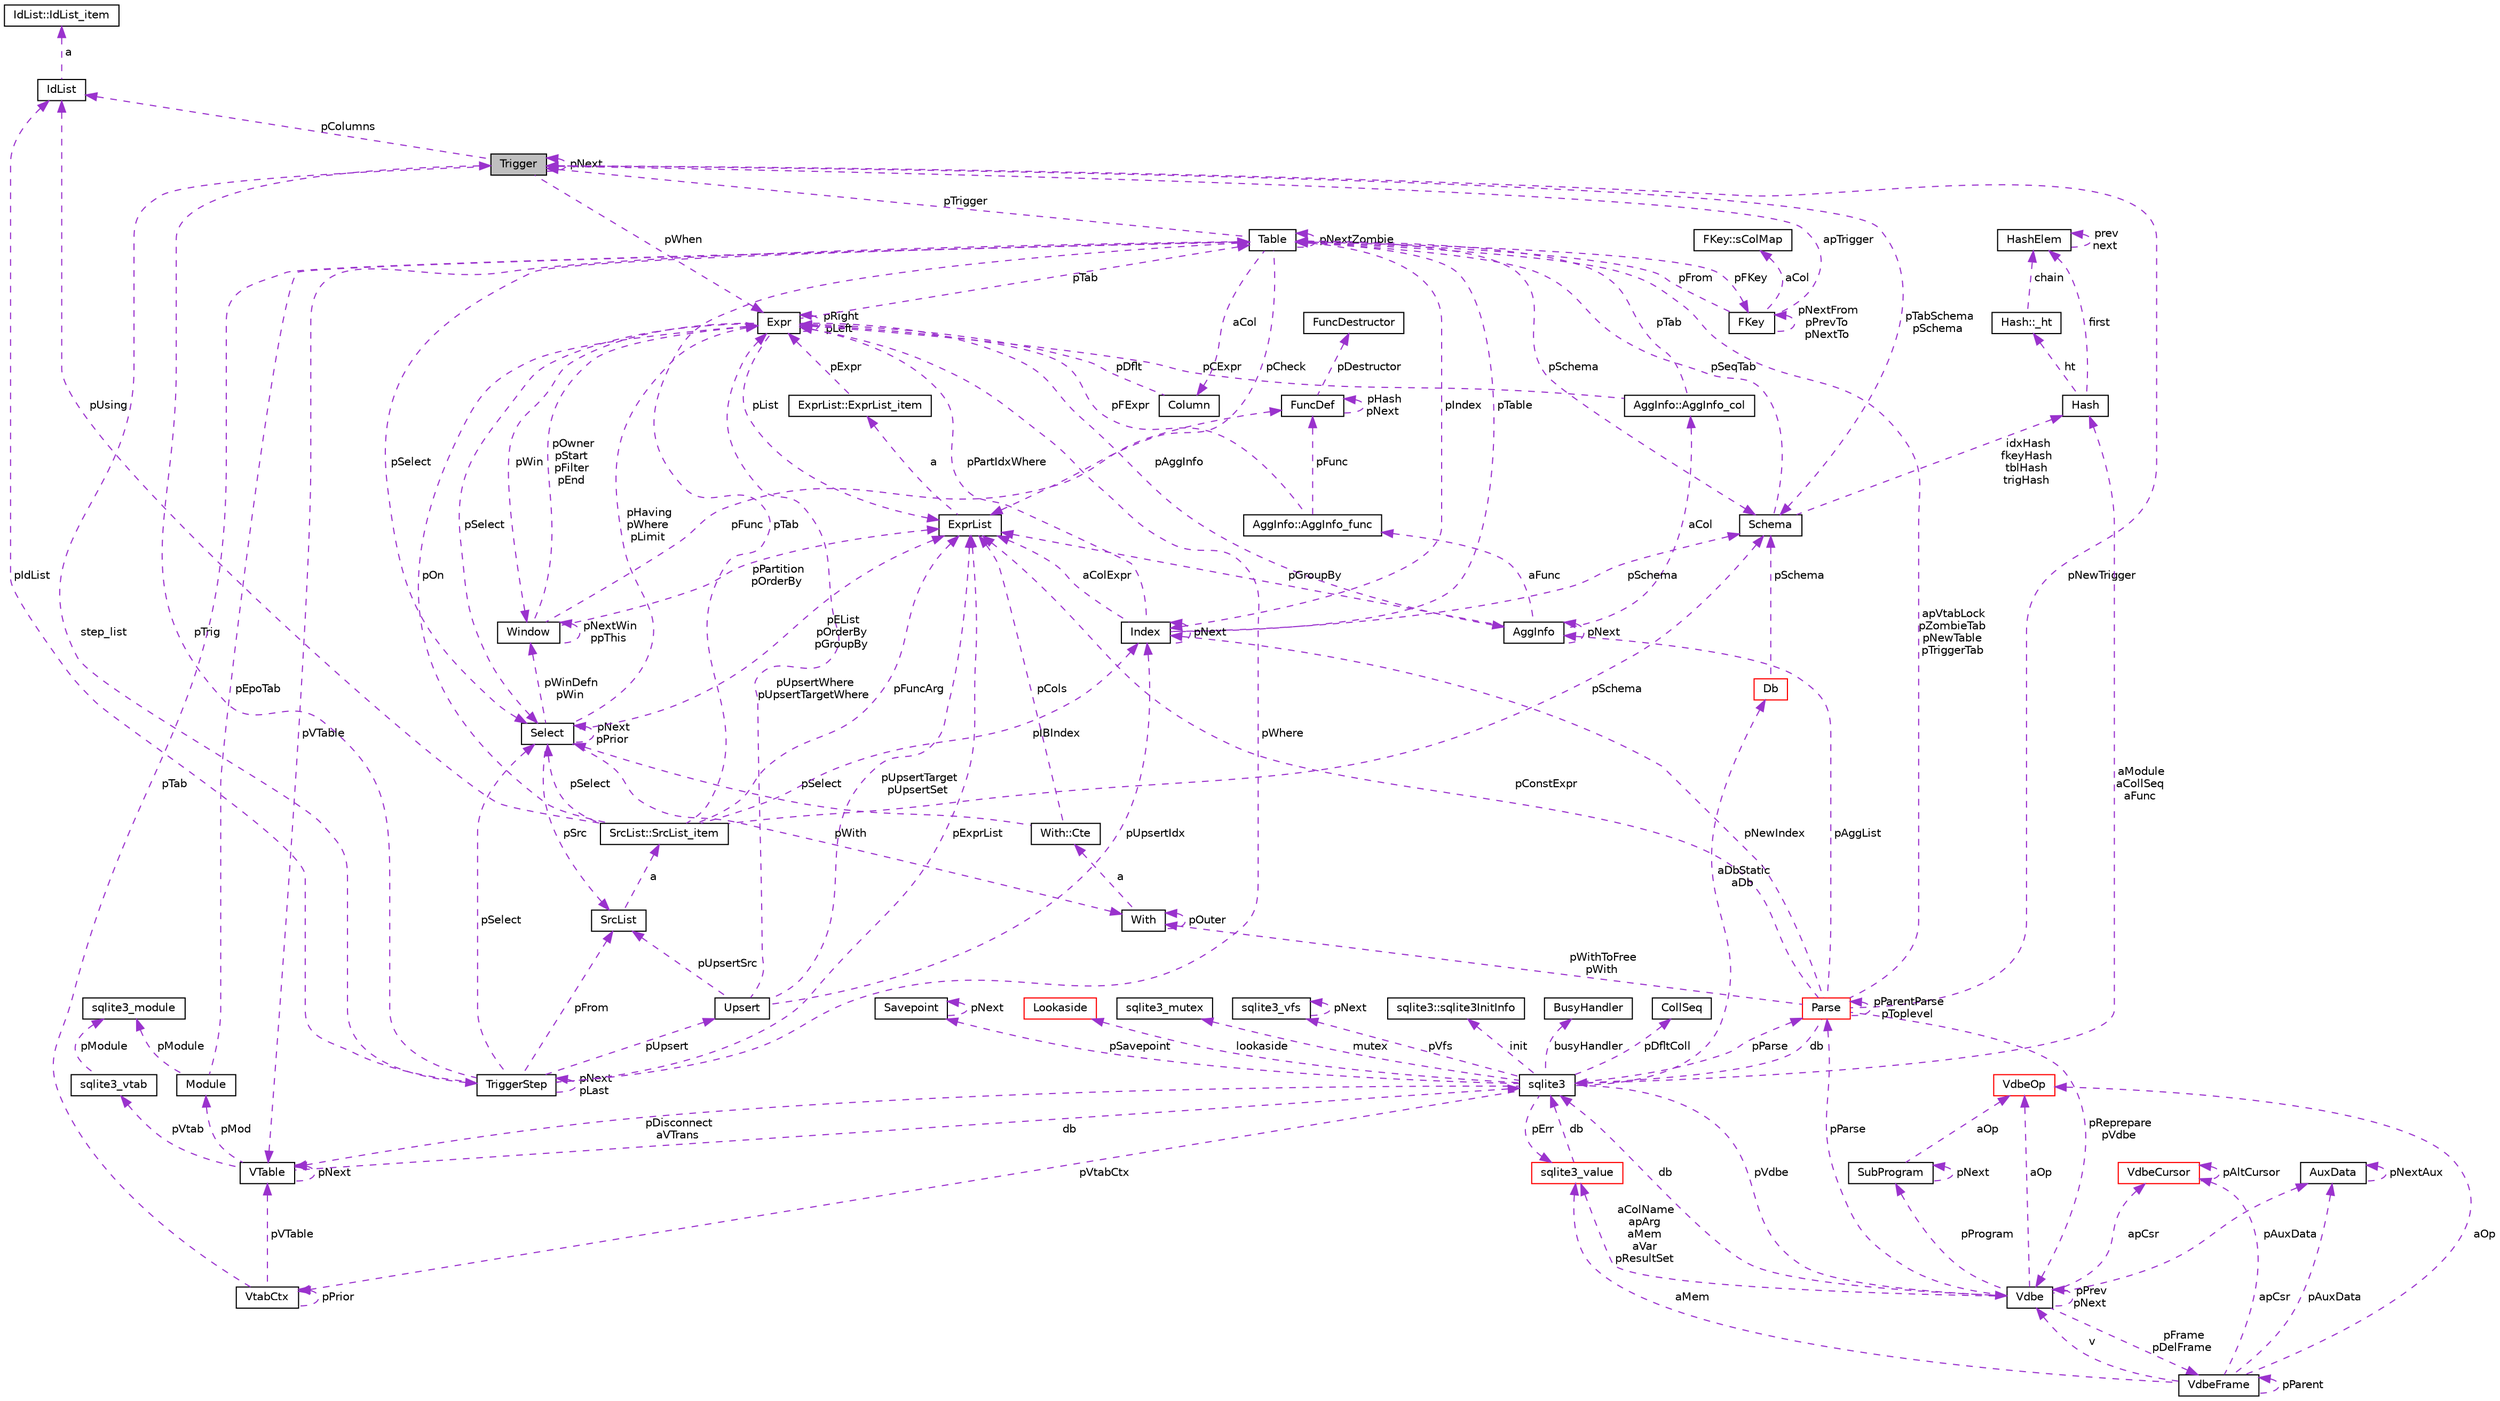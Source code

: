 digraph "Trigger"
{
 // LATEX_PDF_SIZE
  edge [fontname="Helvetica",fontsize="10",labelfontname="Helvetica",labelfontsize="10"];
  node [fontname="Helvetica",fontsize="10",shape=record];
  Node1 [label="Trigger",height=0.2,width=0.4,color="black", fillcolor="grey75", style="filled", fontcolor="black",tooltip=" "];
  Node2 -> Node1 [dir="back",color="darkorchid3",fontsize="10",style="dashed",label=" step_list" ,fontname="Helvetica"];
  Node2 [label="TriggerStep",height=0.2,width=0.4,color="black", fillcolor="white", style="filled",URL="$structTriggerStep.html",tooltip=" "];
  Node2 -> Node2 [dir="back",color="darkorchid3",fontsize="10",style="dashed",label=" pNext\npLast" ,fontname="Helvetica"];
  Node3 -> Node2 [dir="back",color="darkorchid3",fontsize="10",style="dashed",label=" pWhere" ,fontname="Helvetica"];
  Node3 [label="Expr",height=0.2,width=0.4,color="black", fillcolor="white", style="filled",URL="$structExpr.html",tooltip=" "];
  Node4 -> Node3 [dir="back",color="darkorchid3",fontsize="10",style="dashed",label=" pAggInfo" ,fontname="Helvetica"];
  Node4 [label="AggInfo",height=0.2,width=0.4,color="black", fillcolor="white", style="filled",URL="$structAggInfo.html",tooltip=" "];
  Node4 -> Node4 [dir="back",color="darkorchid3",fontsize="10",style="dashed",label=" pNext" ,fontname="Helvetica"];
  Node5 -> Node4 [dir="back",color="darkorchid3",fontsize="10",style="dashed",label=" aCol" ,fontname="Helvetica"];
  Node5 [label="AggInfo::AggInfo_col",height=0.2,width=0.4,color="black", fillcolor="white", style="filled",URL="$structAggInfo_1_1AggInfo__col.html",tooltip=" "];
  Node3 -> Node5 [dir="back",color="darkorchid3",fontsize="10",style="dashed",label=" pCExpr" ,fontname="Helvetica"];
  Node6 -> Node5 [dir="back",color="darkorchid3",fontsize="10",style="dashed",label=" pTab" ,fontname="Helvetica"];
  Node6 [label="Table",height=0.2,width=0.4,color="black", fillcolor="white", style="filled",URL="$structTable.html",tooltip=" "];
  Node7 -> Node6 [dir="back",color="darkorchid3",fontsize="10",style="dashed",label=" pSchema" ,fontname="Helvetica"];
  Node7 [label="Schema",height=0.2,width=0.4,color="black", fillcolor="white", style="filled",URL="$structSchema.html",tooltip=" "];
  Node6 -> Node7 [dir="back",color="darkorchid3",fontsize="10",style="dashed",label=" pSeqTab" ,fontname="Helvetica"];
  Node8 -> Node7 [dir="back",color="darkorchid3",fontsize="10",style="dashed",label=" idxHash\nfkeyHash\ntblHash\ntrigHash" ,fontname="Helvetica"];
  Node8 [label="Hash",height=0.2,width=0.4,color="black", fillcolor="white", style="filled",URL="$structHash.html",tooltip=" "];
  Node9 -> Node8 [dir="back",color="darkorchid3",fontsize="10",style="dashed",label=" ht" ,fontname="Helvetica"];
  Node9 [label="Hash::_ht",height=0.2,width=0.4,color="black", fillcolor="white", style="filled",URL="$structHash_1_1__ht.html",tooltip=" "];
  Node10 -> Node9 [dir="back",color="darkorchid3",fontsize="10",style="dashed",label=" chain" ,fontname="Helvetica"];
  Node10 [label="HashElem",height=0.2,width=0.4,color="black", fillcolor="white", style="filled",URL="$structHashElem.html",tooltip=" "];
  Node10 -> Node10 [dir="back",color="darkorchid3",fontsize="10",style="dashed",label=" prev\nnext" ,fontname="Helvetica"];
  Node10 -> Node8 [dir="back",color="darkorchid3",fontsize="10",style="dashed",label=" first" ,fontname="Helvetica"];
  Node11 -> Node6 [dir="back",color="darkorchid3",fontsize="10",style="dashed",label=" aCol" ,fontname="Helvetica"];
  Node11 [label="Column",height=0.2,width=0.4,color="black", fillcolor="white", style="filled",URL="$structColumn.html",tooltip=" "];
  Node3 -> Node11 [dir="back",color="darkorchid3",fontsize="10",style="dashed",label=" pDflt" ,fontname="Helvetica"];
  Node12 -> Node6 [dir="back",color="darkorchid3",fontsize="10",style="dashed",label=" pFKey" ,fontname="Helvetica"];
  Node12 [label="FKey",height=0.2,width=0.4,color="black", fillcolor="white", style="filled",URL="$structFKey.html",tooltip=" "];
  Node13 -> Node12 [dir="back",color="darkorchid3",fontsize="10",style="dashed",label=" aCol" ,fontname="Helvetica"];
  Node13 [label="FKey::sColMap",height=0.2,width=0.4,color="black", fillcolor="white", style="filled",URL="$structFKey_1_1sColMap.html",tooltip=" "];
  Node12 -> Node12 [dir="back",color="darkorchid3",fontsize="10",style="dashed",label=" pNextFrom\npPrevTo\npNextTo" ,fontname="Helvetica"];
  Node6 -> Node12 [dir="back",color="darkorchid3",fontsize="10",style="dashed",label=" pFrom" ,fontname="Helvetica"];
  Node1 -> Node12 [dir="back",color="darkorchid3",fontsize="10",style="dashed",label=" apTrigger" ,fontname="Helvetica"];
  Node14 -> Node6 [dir="back",color="darkorchid3",fontsize="10",style="dashed",label=" pVTable" ,fontname="Helvetica"];
  Node14 [label="VTable",height=0.2,width=0.4,color="black", fillcolor="white", style="filled",URL="$structVTable.html",tooltip=" "];
  Node15 -> Node14 [dir="back",color="darkorchid3",fontsize="10",style="dashed",label=" db" ,fontname="Helvetica"];
  Node15 [label="sqlite3",height=0.2,width=0.4,color="black", fillcolor="white", style="filled",URL="$structsqlite3.html",tooltip=" "];
  Node16 -> Node15 [dir="back",color="darkorchid3",fontsize="10",style="dashed",label=" pVdbe" ,fontname="Helvetica"];
  Node16 [label="Vdbe",height=0.2,width=0.4,color="black", fillcolor="white", style="filled",URL="$structVdbe.html",tooltip=" "];
  Node16 -> Node16 [dir="back",color="darkorchid3",fontsize="10",style="dashed",label=" pPrev\npNext" ,fontname="Helvetica"];
  Node15 -> Node16 [dir="back",color="darkorchid3",fontsize="10",style="dashed",label=" db" ,fontname="Helvetica"];
  Node17 -> Node16 [dir="back",color="darkorchid3",fontsize="10",style="dashed",label=" aColName\napArg\naMem\naVar\npResultSet" ,fontname="Helvetica"];
  Node17 [label="sqlite3_value",height=0.2,width=0.4,color="red", fillcolor="white", style="filled",URL="$structsqlite3__value.html",tooltip=" "];
  Node15 -> Node17 [dir="back",color="darkorchid3",fontsize="10",style="dashed",label=" db" ,fontname="Helvetica"];
  Node21 -> Node16 [dir="back",color="darkorchid3",fontsize="10",style="dashed",label=" pFrame\npDelFrame" ,fontname="Helvetica"];
  Node21 [label="VdbeFrame",height=0.2,width=0.4,color="black", fillcolor="white", style="filled",URL="$structVdbeFrame.html",tooltip=" "];
  Node16 -> Node21 [dir="back",color="darkorchid3",fontsize="10",style="dashed",label=" v" ,fontname="Helvetica"];
  Node17 -> Node21 [dir="back",color="darkorchid3",fontsize="10",style="dashed",label=" aMem" ,fontname="Helvetica"];
  Node21 -> Node21 [dir="back",color="darkorchid3",fontsize="10",style="dashed",label=" pParent" ,fontname="Helvetica"];
  Node22 -> Node21 [dir="back",color="darkorchid3",fontsize="10",style="dashed",label=" pAuxData" ,fontname="Helvetica"];
  Node22 [label="AuxData",height=0.2,width=0.4,color="black", fillcolor="white", style="filled",URL="$structAuxData.html",tooltip=" "];
  Node22 -> Node22 [dir="back",color="darkorchid3",fontsize="10",style="dashed",label=" pNextAux" ,fontname="Helvetica"];
  Node23 -> Node21 [dir="back",color="darkorchid3",fontsize="10",style="dashed",label=" apCsr" ,fontname="Helvetica"];
  Node23 [label="VdbeCursor",height=0.2,width=0.4,color="red", fillcolor="white", style="filled",URL="$structVdbeCursor.html",tooltip=" "];
  Node23 -> Node23 [dir="back",color="darkorchid3",fontsize="10",style="dashed",label=" pAltCursor" ,fontname="Helvetica"];
  Node58 -> Node21 [dir="back",color="darkorchid3",fontsize="10",style="dashed",label=" aOp" ,fontname="Helvetica"];
  Node58 [label="VdbeOp",height=0.2,width=0.4,color="red", fillcolor="white", style="filled",URL="$structVdbeOp.html",tooltip=" "];
  Node22 -> Node16 [dir="back",color="darkorchid3",fontsize="10",style="dashed",label=" pAuxData" ,fontname="Helvetica"];
  Node60 -> Node16 [dir="back",color="darkorchid3",fontsize="10",style="dashed",label=" pProgram" ,fontname="Helvetica"];
  Node60 [label="SubProgram",height=0.2,width=0.4,color="black", fillcolor="white", style="filled",URL="$structSubProgram.html",tooltip=" "];
  Node60 -> Node60 [dir="back",color="darkorchid3",fontsize="10",style="dashed",label=" pNext" ,fontname="Helvetica"];
  Node58 -> Node60 [dir="back",color="darkorchid3",fontsize="10",style="dashed",label=" aOp" ,fontname="Helvetica"];
  Node23 -> Node16 [dir="back",color="darkorchid3",fontsize="10",style="dashed",label=" apCsr" ,fontname="Helvetica"];
  Node62 -> Node16 [dir="back",color="darkorchid3",fontsize="10",style="dashed",label=" pParse" ,fontname="Helvetica"];
  Node62 [label="Parse",height=0.2,width=0.4,color="red", fillcolor="white", style="filled",URL="$structParse.html",tooltip=" "];
  Node4 -> Node62 [dir="back",color="darkorchid3",fontsize="10",style="dashed",label=" pAggList" ,fontname="Helvetica"];
  Node16 -> Node62 [dir="back",color="darkorchid3",fontsize="10",style="dashed",label=" pReprepare\npVdbe" ,fontname="Helvetica"];
  Node15 -> Node62 [dir="back",color="darkorchid3",fontsize="10",style="dashed",label=" db" ,fontname="Helvetica"];
  Node65 -> Node62 [dir="back",color="darkorchid3",fontsize="10",style="dashed",label=" pWithToFree\npWith" ,fontname="Helvetica"];
  Node65 [label="With",height=0.2,width=0.4,color="black", fillcolor="white", style="filled",URL="$structWith.html",tooltip=" "];
  Node66 -> Node65 [dir="back",color="darkorchid3",fontsize="10",style="dashed",label=" a" ,fontname="Helvetica"];
  Node66 [label="With::Cte",height=0.2,width=0.4,color="black", fillcolor="white", style="filled",URL="$structWith_1_1Cte.html",tooltip=" "];
  Node67 -> Node66 [dir="back",color="darkorchid3",fontsize="10",style="dashed",label=" pSelect" ,fontname="Helvetica"];
  Node67 [label="Select",height=0.2,width=0.4,color="black", fillcolor="white", style="filled",URL="$structSelect.html",tooltip=" "];
  Node3 -> Node67 [dir="back",color="darkorchid3",fontsize="10",style="dashed",label=" pHaving\npWhere\npLimit" ,fontname="Helvetica"];
  Node65 -> Node67 [dir="back",color="darkorchid3",fontsize="10",style="dashed",label=" pWith" ,fontname="Helvetica"];
  Node67 -> Node67 [dir="back",color="darkorchid3",fontsize="10",style="dashed",label=" pNext\npPrior" ,fontname="Helvetica"];
  Node68 -> Node67 [dir="back",color="darkorchid3",fontsize="10",style="dashed",label=" pSrc" ,fontname="Helvetica"];
  Node68 [label="SrcList",height=0.2,width=0.4,color="black", fillcolor="white", style="filled",URL="$structSrcList.html",tooltip=" "];
  Node69 -> Node68 [dir="back",color="darkorchid3",fontsize="10",style="dashed",label=" a" ,fontname="Helvetica"];
  Node69 [label="SrcList::SrcList_item",height=0.2,width=0.4,color="black", fillcolor="white", style="filled",URL="$structSrcList_1_1SrcList__item.html",tooltip=" "];
  Node7 -> Node69 [dir="back",color="darkorchid3",fontsize="10",style="dashed",label=" pSchema" ,fontname="Helvetica"];
  Node3 -> Node69 [dir="back",color="darkorchid3",fontsize="10",style="dashed",label=" pOn" ,fontname="Helvetica"];
  Node70 -> Node69 [dir="back",color="darkorchid3",fontsize="10",style="dashed",label=" pUsing" ,fontname="Helvetica"];
  Node70 [label="IdList",height=0.2,width=0.4,color="black", fillcolor="white", style="filled",URL="$structIdList.html",tooltip=" "];
  Node71 -> Node70 [dir="back",color="darkorchid3",fontsize="10",style="dashed",label=" a" ,fontname="Helvetica"];
  Node71 [label="IdList::IdList_item",height=0.2,width=0.4,color="black", fillcolor="white", style="filled",URL="$structIdList_1_1IdList__item.html",tooltip=" "];
  Node6 -> Node69 [dir="back",color="darkorchid3",fontsize="10",style="dashed",label=" pTab" ,fontname="Helvetica"];
  Node67 -> Node69 [dir="back",color="darkorchid3",fontsize="10",style="dashed",label=" pSelect" ,fontname="Helvetica"];
  Node72 -> Node69 [dir="back",color="darkorchid3",fontsize="10",style="dashed",label=" pIBIndex" ,fontname="Helvetica"];
  Node72 [label="Index",height=0.2,width=0.4,color="black", fillcolor="white", style="filled",URL="$structIndex.html",tooltip=" "];
  Node7 -> Node72 [dir="back",color="darkorchid3",fontsize="10",style="dashed",label=" pSchema" ,fontname="Helvetica"];
  Node3 -> Node72 [dir="back",color="darkorchid3",fontsize="10",style="dashed",label=" pPartIdxWhere" ,fontname="Helvetica"];
  Node6 -> Node72 [dir="back",color="darkorchid3",fontsize="10",style="dashed",label=" pTable" ,fontname="Helvetica"];
  Node73 -> Node72 [dir="back",color="darkorchid3",fontsize="10",style="dashed",label=" aColExpr" ,fontname="Helvetica"];
  Node73 [label="ExprList",height=0.2,width=0.4,color="black", fillcolor="white", style="filled",URL="$structExprList.html",tooltip=" "];
  Node74 -> Node73 [dir="back",color="darkorchid3",fontsize="10",style="dashed",label=" a" ,fontname="Helvetica"];
  Node74 [label="ExprList::ExprList_item",height=0.2,width=0.4,color="black", fillcolor="white", style="filled",URL="$structExprList_1_1ExprList__item.html",tooltip=" "];
  Node3 -> Node74 [dir="back",color="darkorchid3",fontsize="10",style="dashed",label=" pExpr" ,fontname="Helvetica"];
  Node72 -> Node72 [dir="back",color="darkorchid3",fontsize="10",style="dashed",label=" pNext" ,fontname="Helvetica"];
  Node73 -> Node69 [dir="back",color="darkorchid3",fontsize="10",style="dashed",label=" pFuncArg" ,fontname="Helvetica"];
  Node73 -> Node67 [dir="back",color="darkorchid3",fontsize="10",style="dashed",label=" pEList\npOrderBy\npGroupBy" ,fontname="Helvetica"];
  Node75 -> Node67 [dir="back",color="darkorchid3",fontsize="10",style="dashed",label=" pWinDefn\npWin" ,fontname="Helvetica"];
  Node75 [label="Window",height=0.2,width=0.4,color="black", fillcolor="white", style="filled",URL="$structWindow.html",tooltip=" "];
  Node3 -> Node75 [dir="back",color="darkorchid3",fontsize="10",style="dashed",label=" pOwner\npStart\npFilter\npEnd" ,fontname="Helvetica"];
  Node73 -> Node75 [dir="back",color="darkorchid3",fontsize="10",style="dashed",label=" pPartition\npOrderBy" ,fontname="Helvetica"];
  Node19 -> Node75 [dir="back",color="darkorchid3",fontsize="10",style="dashed",label=" pFunc" ,fontname="Helvetica"];
  Node19 [label="FuncDef",height=0.2,width=0.4,color="black", fillcolor="white", style="filled",URL="$structFuncDef.html",tooltip=" "];
  Node20 -> Node19 [dir="back",color="darkorchid3",fontsize="10",style="dashed",label=" pDestructor" ,fontname="Helvetica"];
  Node20 [label="FuncDestructor",height=0.2,width=0.4,color="black", fillcolor="white", style="filled",URL="$structFuncDestructor.html",tooltip=" "];
  Node19 -> Node19 [dir="back",color="darkorchid3",fontsize="10",style="dashed",label=" pHash\npNext" ,fontname="Helvetica"];
  Node75 -> Node75 [dir="back",color="darkorchid3",fontsize="10",style="dashed",label=" pNextWin\nppThis" ,fontname="Helvetica"];
  Node73 -> Node66 [dir="back",color="darkorchid3",fontsize="10",style="dashed",label=" pCols" ,fontname="Helvetica"];
  Node65 -> Node65 [dir="back",color="darkorchid3",fontsize="10",style="dashed",label=" pOuter" ,fontname="Helvetica"];
  Node6 -> Node62 [dir="back",color="darkorchid3",fontsize="10",style="dashed",label=" apVtabLock\npZombieTab\npNewTable\npTriggerTab" ,fontname="Helvetica"];
  Node1 -> Node62 [dir="back",color="darkorchid3",fontsize="10",style="dashed",label=" pNewTrigger" ,fontname="Helvetica"];
  Node72 -> Node62 [dir="back",color="darkorchid3",fontsize="10",style="dashed",label=" pNewIndex" ,fontname="Helvetica"];
  Node73 -> Node62 [dir="back",color="darkorchid3",fontsize="10",style="dashed",label=" pConstExpr" ,fontname="Helvetica"];
  Node62 -> Node62 [dir="back",color="darkorchid3",fontsize="10",style="dashed",label=" pParentParse\npToplevel" ,fontname="Helvetica"];
  Node58 -> Node16 [dir="back",color="darkorchid3",fontsize="10",style="dashed",label=" aOp" ,fontname="Helvetica"];
  Node79 -> Node15 [dir="back",color="darkorchid3",fontsize="10",style="dashed",label=" pSavepoint" ,fontname="Helvetica"];
  Node79 [label="Savepoint",height=0.2,width=0.4,color="black", fillcolor="white", style="filled",URL="$structSavepoint.html",tooltip=" "];
  Node79 -> Node79 [dir="back",color="darkorchid3",fontsize="10",style="dashed",label=" pNext" ,fontname="Helvetica"];
  Node80 -> Node15 [dir="back",color="darkorchid3",fontsize="10",style="dashed",label=" lookaside" ,fontname="Helvetica"];
  Node80 [label="Lookaside",height=0.2,width=0.4,color="red", fillcolor="white", style="filled",URL="$structLookaside.html",tooltip=" "];
  Node17 -> Node15 [dir="back",color="darkorchid3",fontsize="10",style="dashed",label=" pErr" ,fontname="Helvetica"];
  Node28 -> Node15 [dir="back",color="darkorchid3",fontsize="10",style="dashed",label=" mutex" ,fontname="Helvetica"];
  Node28 [label="sqlite3_mutex",height=0.2,width=0.4,color="black", fillcolor="white", style="filled",URL="$structsqlite3__mutex.html",tooltip=" "];
  Node39 -> Node15 [dir="back",color="darkorchid3",fontsize="10",style="dashed",label=" pVfs" ,fontname="Helvetica"];
  Node39 [label="sqlite3_vfs",height=0.2,width=0.4,color="black", fillcolor="white", style="filled",URL="$structsqlite3__vfs.html",tooltip=" "];
  Node39 -> Node39 [dir="back",color="darkorchid3",fontsize="10",style="dashed",label=" pNext" ,fontname="Helvetica"];
  Node82 -> Node15 [dir="back",color="darkorchid3",fontsize="10",style="dashed",label=" init" ,fontname="Helvetica"];
  Node82 [label="sqlite3::sqlite3InitInfo",height=0.2,width=0.4,color="black", fillcolor="white", style="filled",URL="$structsqlite3_1_1sqlite3InitInfo.html",tooltip=" "];
  Node83 -> Node15 [dir="back",color="darkorchid3",fontsize="10",style="dashed",label=" busyHandler" ,fontname="Helvetica"];
  Node83 [label="BusyHandler",height=0.2,width=0.4,color="black", fillcolor="white", style="filled",URL="$structBusyHandler.html",tooltip=" "];
  Node84 -> Node15 [dir="back",color="darkorchid3",fontsize="10",style="dashed",label=" pVtabCtx" ,fontname="Helvetica"];
  Node84 [label="VtabCtx",height=0.2,width=0.4,color="black", fillcolor="white", style="filled",URL="$structVtabCtx.html",tooltip=" "];
  Node84 -> Node84 [dir="back",color="darkorchid3",fontsize="10",style="dashed",label=" pPrior" ,fontname="Helvetica"];
  Node14 -> Node84 [dir="back",color="darkorchid3",fontsize="10",style="dashed",label=" pVTable" ,fontname="Helvetica"];
  Node6 -> Node84 [dir="back",color="darkorchid3",fontsize="10",style="dashed",label=" pTab" ,fontname="Helvetica"];
  Node44 -> Node15 [dir="back",color="darkorchid3",fontsize="10",style="dashed",label=" pDfltColl" ,fontname="Helvetica"];
  Node44 [label="CollSeq",height=0.2,width=0.4,color="black", fillcolor="white", style="filled",URL="$structCollSeq.html",tooltip=" "];
  Node14 -> Node15 [dir="back",color="darkorchid3",fontsize="10",style="dashed",label=" pDisconnect\naVTrans" ,fontname="Helvetica"];
  Node85 -> Node15 [dir="back",color="darkorchid3",fontsize="10",style="dashed",label=" aDbStatic\naDb" ,fontname="Helvetica"];
  Node85 [label="Db",height=0.2,width=0.4,color="red", fillcolor="white", style="filled",URL="$structDb.html",tooltip=" "];
  Node7 -> Node85 [dir="back",color="darkorchid3",fontsize="10",style="dashed",label=" pSchema" ,fontname="Helvetica"];
  Node8 -> Node15 [dir="back",color="darkorchid3",fontsize="10",style="dashed",label=" aModule\naCollSeq\naFunc" ,fontname="Helvetica"];
  Node62 -> Node15 [dir="back",color="darkorchid3",fontsize="10",style="dashed",label=" pParse" ,fontname="Helvetica"];
  Node14 -> Node14 [dir="back",color="darkorchid3",fontsize="10",style="dashed",label=" pNext" ,fontname="Helvetica"];
  Node86 -> Node14 [dir="back",color="darkorchid3",fontsize="10",style="dashed",label=" pMod" ,fontname="Helvetica"];
  Node86 [label="Module",height=0.2,width=0.4,color="black", fillcolor="white", style="filled",URL="$structModule.html",tooltip=" "];
  Node47 -> Node86 [dir="back",color="darkorchid3",fontsize="10",style="dashed",label=" pModule" ,fontname="Helvetica"];
  Node47 [label="sqlite3_module",height=0.2,width=0.4,color="black", fillcolor="white", style="filled",URL="$structsqlite3__module.html",tooltip=" "];
  Node6 -> Node86 [dir="back",color="darkorchid3",fontsize="10",style="dashed",label=" pEpoTab" ,fontname="Helvetica"];
  Node46 -> Node14 [dir="back",color="darkorchid3",fontsize="10",style="dashed",label=" pVtab" ,fontname="Helvetica"];
  Node46 [label="sqlite3_vtab",height=0.2,width=0.4,color="black", fillcolor="white", style="filled",URL="$structsqlite3__vtab.html",tooltip=" "];
  Node47 -> Node46 [dir="back",color="darkorchid3",fontsize="10",style="dashed",label=" pModule" ,fontname="Helvetica"];
  Node6 -> Node6 [dir="back",color="darkorchid3",fontsize="10",style="dashed",label=" pNextZombie" ,fontname="Helvetica"];
  Node1 -> Node6 [dir="back",color="darkorchid3",fontsize="10",style="dashed",label=" pTrigger" ,fontname="Helvetica"];
  Node67 -> Node6 [dir="back",color="darkorchid3",fontsize="10",style="dashed",label=" pSelect" ,fontname="Helvetica"];
  Node73 -> Node6 [dir="back",color="darkorchid3",fontsize="10",style="dashed",label=" pCheck" ,fontname="Helvetica"];
  Node72 -> Node6 [dir="back",color="darkorchid3",fontsize="10",style="dashed",label=" pIndex" ,fontname="Helvetica"];
  Node87 -> Node4 [dir="back",color="darkorchid3",fontsize="10",style="dashed",label=" aFunc" ,fontname="Helvetica"];
  Node87 [label="AggInfo::AggInfo_func",height=0.2,width=0.4,color="black", fillcolor="white", style="filled",URL="$structAggInfo_1_1AggInfo__func.html",tooltip=" "];
  Node3 -> Node87 [dir="back",color="darkorchid3",fontsize="10",style="dashed",label=" pFExpr" ,fontname="Helvetica"];
  Node19 -> Node87 [dir="back",color="darkorchid3",fontsize="10",style="dashed",label=" pFunc" ,fontname="Helvetica"];
  Node73 -> Node4 [dir="back",color="darkorchid3",fontsize="10",style="dashed",label=" pGroupBy" ,fontname="Helvetica"];
  Node3 -> Node3 [dir="back",color="darkorchid3",fontsize="10",style="dashed",label=" pRight\npLeft" ,fontname="Helvetica"];
  Node6 -> Node3 [dir="back",color="darkorchid3",fontsize="10",style="dashed",label=" pTab" ,fontname="Helvetica"];
  Node67 -> Node3 [dir="back",color="darkorchid3",fontsize="10",style="dashed",label=" pSelect" ,fontname="Helvetica"];
  Node73 -> Node3 [dir="back",color="darkorchid3",fontsize="10",style="dashed",label=" pList" ,fontname="Helvetica"];
  Node75 -> Node3 [dir="back",color="darkorchid3",fontsize="10",style="dashed",label=" pWin" ,fontname="Helvetica"];
  Node70 -> Node2 [dir="back",color="darkorchid3",fontsize="10",style="dashed",label=" pIdList" ,fontname="Helvetica"];
  Node67 -> Node2 [dir="back",color="darkorchid3",fontsize="10",style="dashed",label=" pSelect" ,fontname="Helvetica"];
  Node1 -> Node2 [dir="back",color="darkorchid3",fontsize="10",style="dashed",label=" pTrig" ,fontname="Helvetica"];
  Node68 -> Node2 [dir="back",color="darkorchid3",fontsize="10",style="dashed",label=" pFrom" ,fontname="Helvetica"];
  Node73 -> Node2 [dir="back",color="darkorchid3",fontsize="10",style="dashed",label=" pExprList" ,fontname="Helvetica"];
  Node88 -> Node2 [dir="back",color="darkorchid3",fontsize="10",style="dashed",label=" pUpsert" ,fontname="Helvetica"];
  Node88 [label="Upsert",height=0.2,width=0.4,color="black", fillcolor="white", style="filled",URL="$structUpsert.html",tooltip=" "];
  Node3 -> Node88 [dir="back",color="darkorchid3",fontsize="10",style="dashed",label=" pUpsertWhere\npUpsertTargetWhere" ,fontname="Helvetica"];
  Node68 -> Node88 [dir="back",color="darkorchid3",fontsize="10",style="dashed",label=" pUpsertSrc" ,fontname="Helvetica"];
  Node72 -> Node88 [dir="back",color="darkorchid3",fontsize="10",style="dashed",label=" pUpsertIdx" ,fontname="Helvetica"];
  Node73 -> Node88 [dir="back",color="darkorchid3",fontsize="10",style="dashed",label=" pUpsertTarget\npUpsertSet" ,fontname="Helvetica"];
  Node7 -> Node1 [dir="back",color="darkorchid3",fontsize="10",style="dashed",label=" pTabSchema\npSchema" ,fontname="Helvetica"];
  Node3 -> Node1 [dir="back",color="darkorchid3",fontsize="10",style="dashed",label=" pWhen" ,fontname="Helvetica"];
  Node70 -> Node1 [dir="back",color="darkorchid3",fontsize="10",style="dashed",label=" pColumns" ,fontname="Helvetica"];
  Node1 -> Node1 [dir="back",color="darkorchid3",fontsize="10",style="dashed",label=" pNext" ,fontname="Helvetica"];
}
